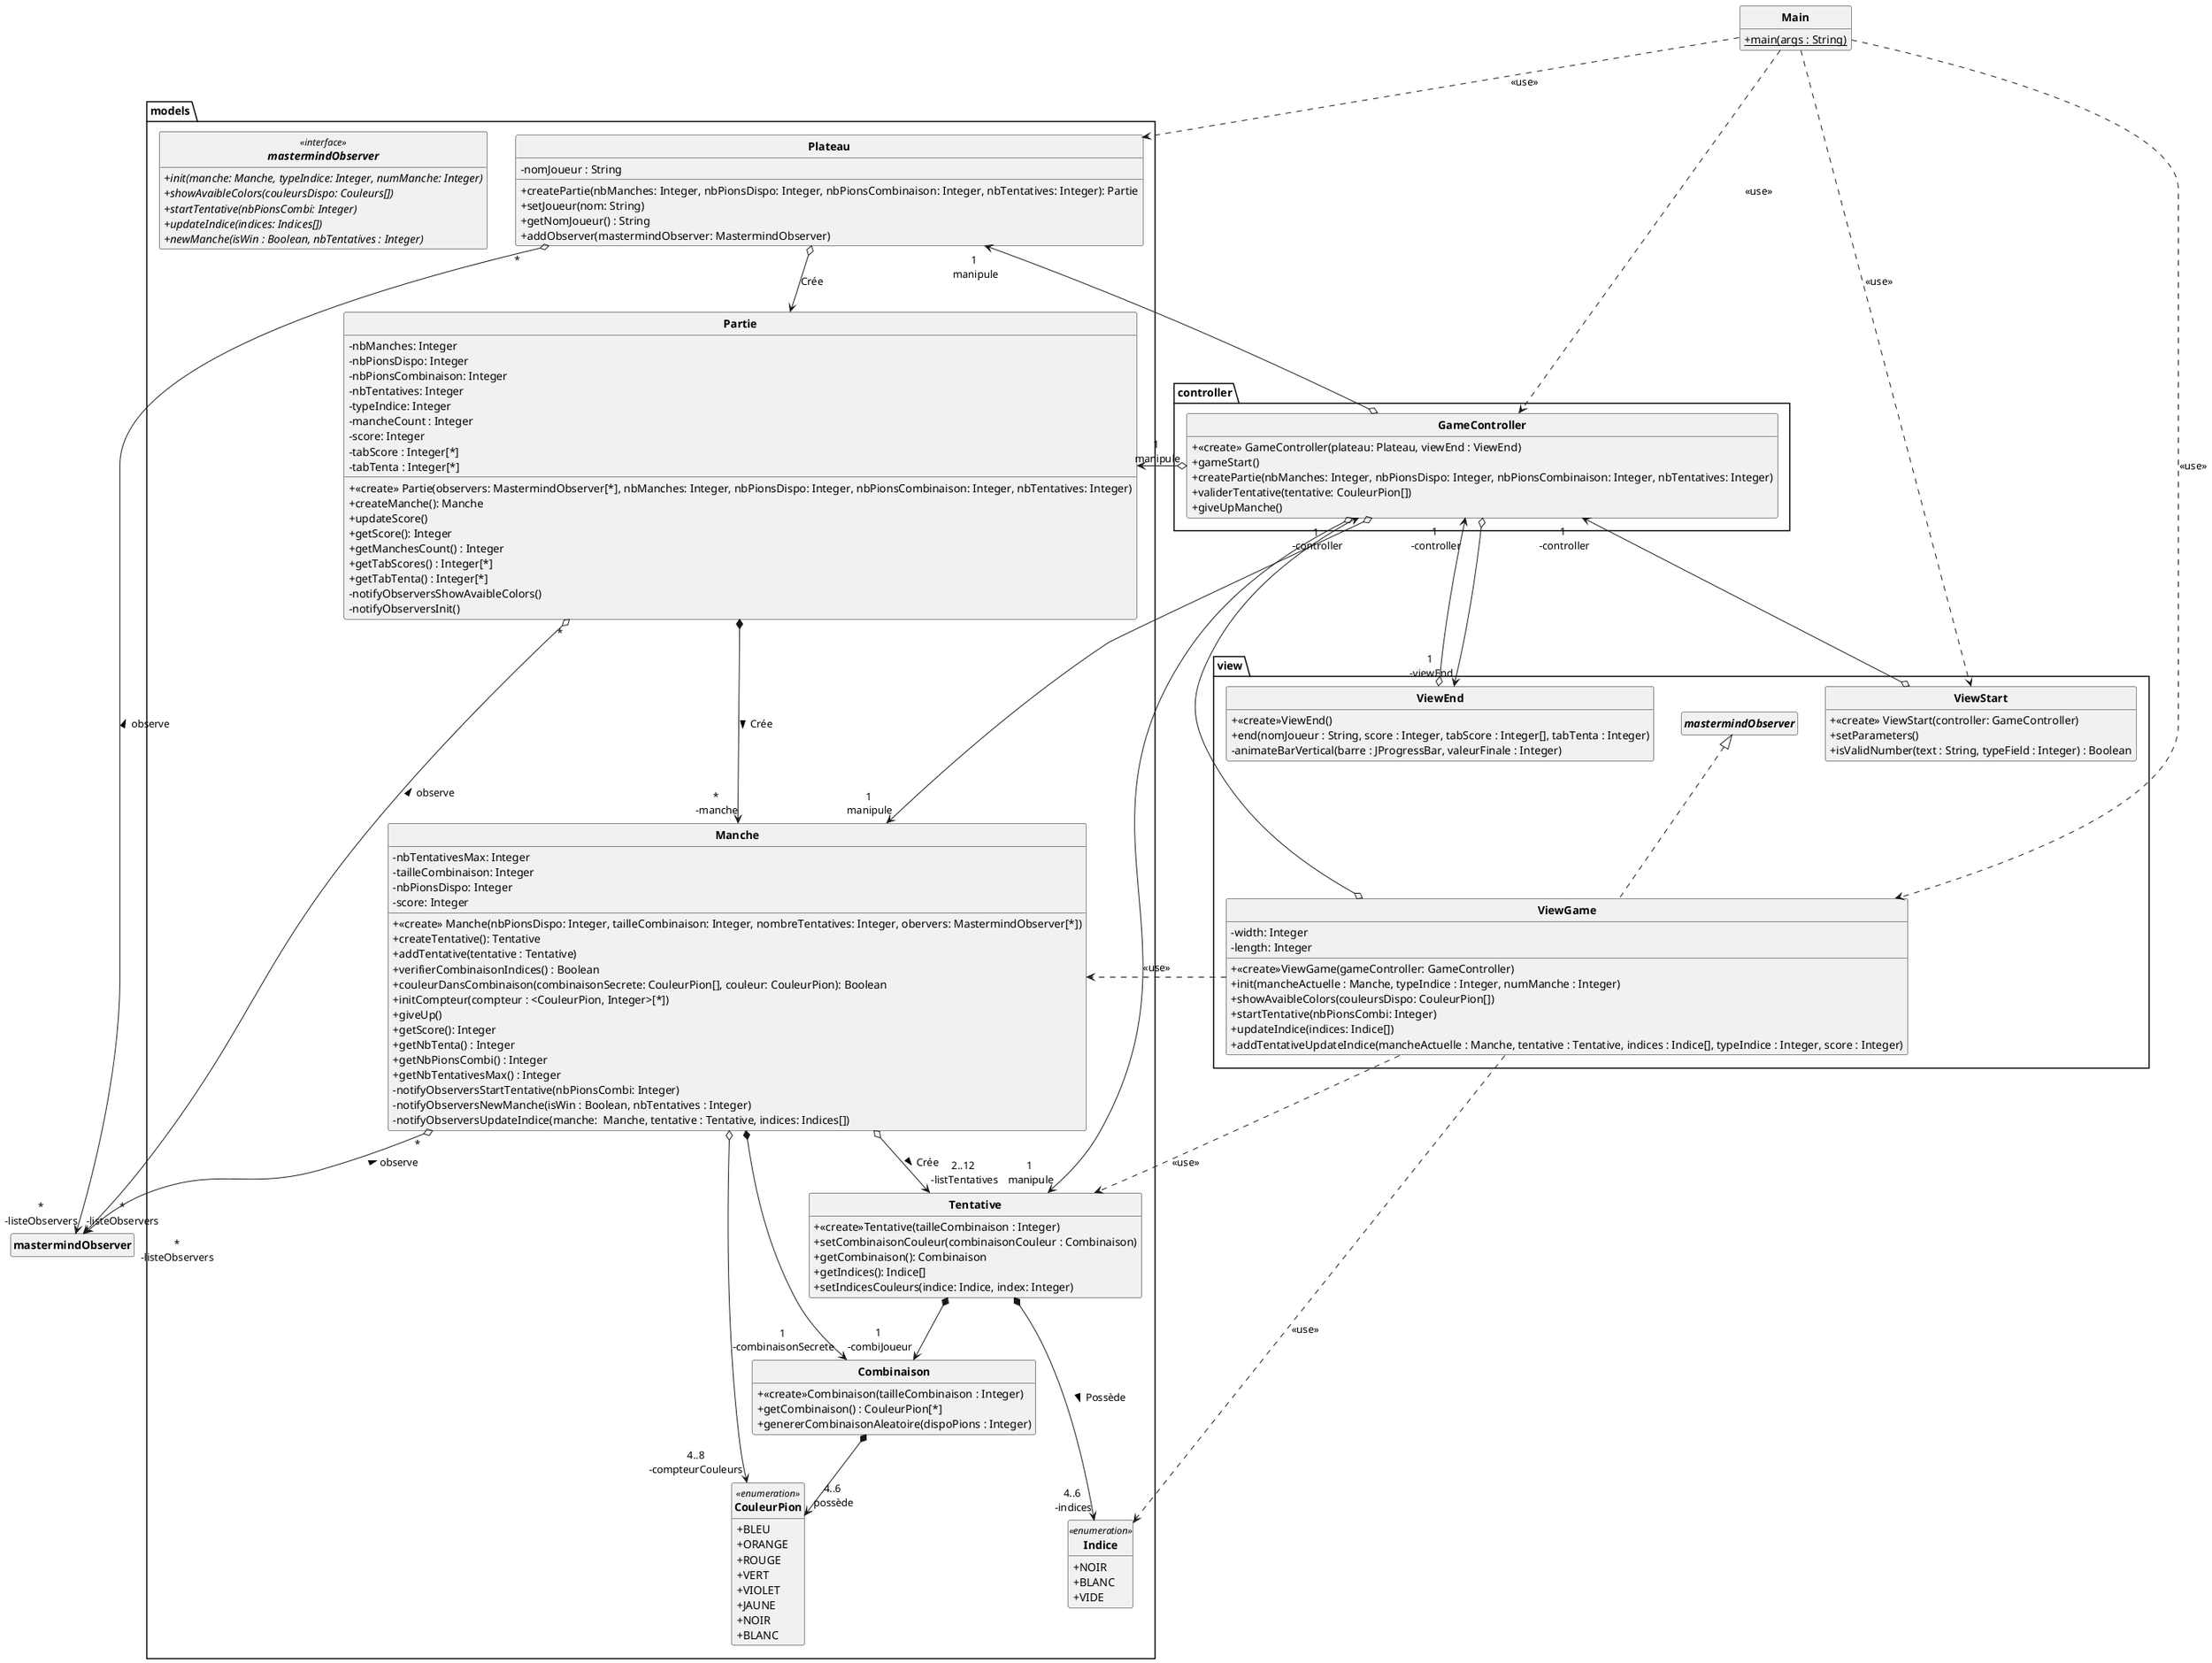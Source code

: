 @startuml
'https://plantuml.com/class-diagram
skinparam classAttributeIconSize 0
skinparam classFontStyle Bold
skinparam style strictuml
hide empty members

class Main{
    +main(args : String){static}
}

package models
{
    class Plateau
    {
        -nomJoueur : String
        +createPartie(nbManches: Integer, nbPionsDispo: Integer, nbPionsCombinaison: Integer, nbTentatives: Integer): Partie
        +setJoueur(nom: String)
        +getNomJoueur() : String
        +addObserver(mastermindObserver: MastermindObserver)
    }


    class Partie
    {
        - nbManches: Integer
        - nbPionsDispo: Integer
        - nbPionsCombinaison: Integer
        - nbTentatives: Integer
        - typeIndice: Integer
        - mancheCount : Integer
        - score: Integer
        - tabScore : Integer[*]
        - tabTenta : Integer[*]
        + <<create>> Partie(observers: MastermindObserver[*], nbManches: Integer, nbPionsDispo: Integer, nbPionsCombinaison: Integer, nbTentatives: Integer)
        + createManche(): Manche
        + updateScore()
        + getScore(): Integer
        + getManchesCount() : Integer
        + getTabScores() : Integer[*]
        + getTabTenta() : Integer[*]
        - notifyObserversShowAvaibleColors()
        - notifyObserversInit()
    }


    class Manche
    {
        - nbTentativesMax: Integer
        - tailleCombinaison: Integer
        - nbPionsDispo: Integer
        - score: Integer

        + <<create>> Manche(nbPionsDispo: Integer, tailleCombinaison: Integer, nombreTentatives: Integer, obervers: MastermindObserver[*])
        + createTentative(): Tentative
        + addTentative(tentative : Tentative)
        + verifierCombinaisonIndices() : Boolean
        + couleurDansCombinaison(combinaisonSecrete: CouleurPion[], couleur: CouleurPion): Boolean
        + initCompteur(compteur : <CouleurPion, Integer>[*])
        + giveUp()
        + getScore(): Integer
        + getNbTenta() : Integer
        + getNbPionsCombi() : Integer
        + getNbTentativesMax() : Integer
        - notifyObserversStartTentative(nbPionsCombi: Integer)
        - notifyObserversNewManche(isWin : Boolean, nbTentatives : Integer)
        - notifyObserversUpdateIndice(manche:  Manche, tentative : Tentative, indices: Indices[])
    }

    class Tentative
    {
        +<<create>>Tentative(tailleCombinaison : Integer)
        + setCombinaisonCouleur(combinaisonCouleur : Combinaison)
        + getCombinaison(): Combinaison
        + getIndices(): Indice[]
        + setIndicesCouleurs(indice: Indice, index: Integer)
    }

    class Combinaison
    {
        +<<create>>Combinaison(tailleCombinaison : Integer)
        +getCombinaison() : CouleurPion[*]
        +genererCombinaisonAleatoire(dispoPions : Integer)
    }


    interface mastermindObserver <<interface>>
    {
        {abstract} + init(manche: Manche, typeIndice: Integer, numManche: Integer)
        {abstract} + showAvaibleColors(couleursDispo: Couleurs[])
        {abstract} + startTentative(nbPionsCombi: Integer)
        {abstract} + updateIndice(indices: Indices[])
        {abstract} + newManche(isWin : Boolean, nbTentatives : Integer)
    }

    enum CouleurPion <<enumeration>>
    {
        +BLEU
        +ORANGE
        +ROUGE
        +VERT
        +VIOLET
        +JAUNE
        +NOIR
        +BLANC
    }

    enum Indice <<enumeration>>{
        +NOIR
        +BLANC
        +VIDE
    }

}



package view
{
    class ViewStart
    {
        + <<create>> ViewStart(controller: GameController)
        + setParameters()
        + isValidNumber(text : String, typeField : Integer) : Boolean
    }


    class ViewGame implements mastermindObserver
    {
        - width: Integer
        - length: Integer
        +<<create>>ViewGame(gameController: GameController)
        + init(mancheActuelle : Manche, typeIndice : Integer, numManche : Integer)
        + showAvaibleColors(couleursDispo: CouleurPion[])
        + startTentative(nbPionsCombi: Integer)
        + updateIndice(indices: Indice[])
        + addTentativeUpdateIndice(mancheActuelle : Manche, tentative : Tentative, indices : Indice[], typeIndice : Integer, score : Integer)
    }


    class ViewEnd
    {
        +<<create>>ViewEnd()
        + end(nomJoueur : String, score : Integer, tabScore : Integer[], tabTenta : Integer)
        - animateBarVertical(barre : JProgressBar, valeurFinale : Integer)
    }
}


package controller
{
    class GameController
    {
        + <<create>> GameController(plateau: Plateau, viewEnd : ViewEnd)
        + gameStart()
        + createPartie(nbManches: Integer, nbPionsDispo: Integer, nbPionsCombinaison: Integer, nbTentatives: Integer)
        + validerTentative(tentative: CouleurPion[])
        + giveUpManche()
    }
}


Plateau o-->Partie : Crée
Plateau "*" o--> "*\n-listeObservers" mastermindObserver: observe <
Partie *---> "*\n -manche" Manche : Crée >

Partie "*" o--> "*\n-listeObservers" mastermindObserver: observe <
Manche "*" o--> "*\n-listeObservers" mastermindObserver: observe <
Manche o-->"2..12\n -listTentatives" Tentative : Crée >
Manche o-down-> "4..8\n-compteurCouleurs"CouleurPion

Tentative *--->"4..6 \n-indices" Indice : Possède >


ViewGame o-up-> "1\n -controller" GameController
ViewGame ..> Manche : <<use>>
ViewGame ..> Tentative : <<use>>
ViewGame ..> Indice : <<use>>
ViewEnd o-up-> "1\n -controller" GameController
ViewStart o-up-> "1\n -controller" GameController

GameController o-down-> "1\n -viewEnd" ViewEnd
GameController o-left-> "1\n manipule" Partie
GameController o-left-> "1\n manipule" Plateau
GameController o-left-> "1\n manipule" Manche
GameController o-left-> "1\n manipule" Tentative

Main ..> Plateau : <<use>>
Main ..> GameController : <<use>>
Main ..> ViewGame : <<use>>
Main ..> ViewStart : <<use>>

Manche *--> "1\n -combinaisonSecrete" Combinaison
Tentative *--> "1\n -combiJoueur" Combinaison
Combinaison *--> "4..6\n possède" CouleurPion


@enduml
